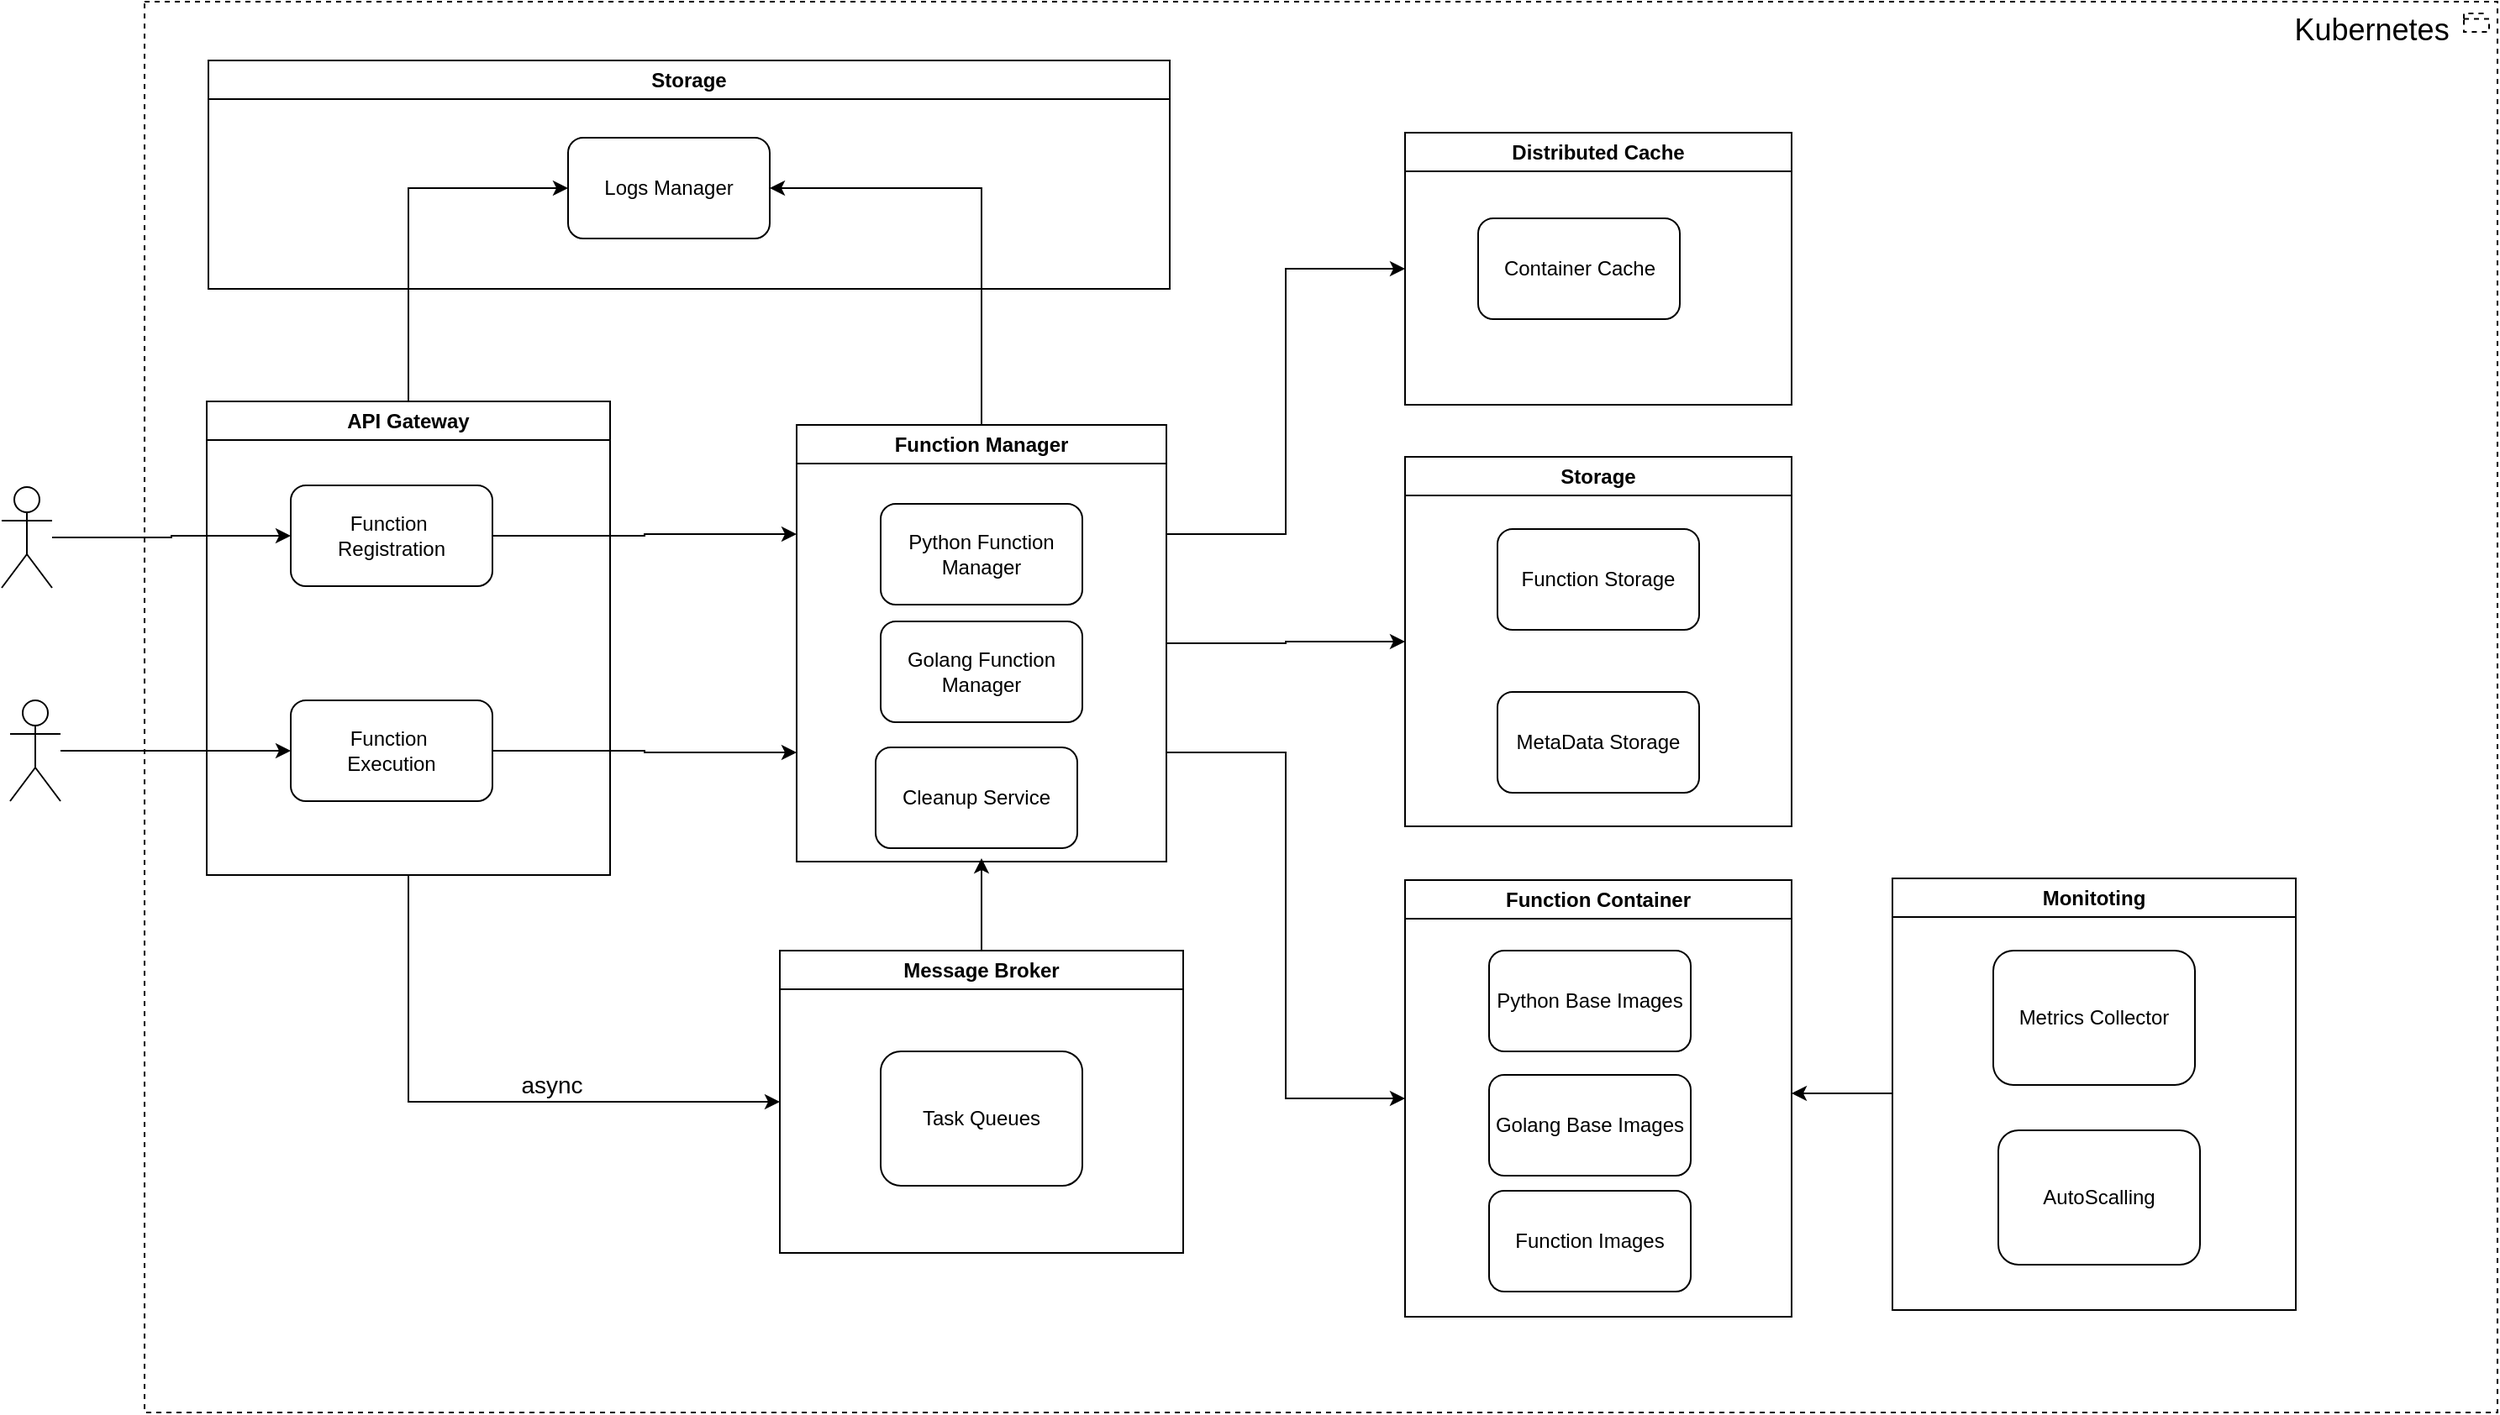 <mxfile version="26.1.1">
  <diagram name="Page-1" id="q_smIXmNjD3gQj3FoVh2">
    <mxGraphModel dx="2280" dy="2551" grid="1" gridSize="10" guides="1" tooltips="1" connect="1" arrows="1" fold="1" page="1" pageScale="1" pageWidth="827" pageHeight="1169" math="0" shadow="0">
      <root>
        <mxCell id="0" />
        <mxCell id="1" parent="0" />
        <mxCell id="-jMpuxN0oTvsBR8SRACN-44" value="" style="edgeStyle=orthogonalEdgeStyle;rounded=0;orthogonalLoop=1;jettySize=auto;html=1;entryX=0;entryY=0.5;entryDx=0;entryDy=0;exitX=0.5;exitY=0;exitDx=0;exitDy=0;" edge="1" parent="1" source="-jMpuxN0oTvsBR8SRACN-3" target="-jMpuxN0oTvsBR8SRACN-40">
          <mxGeometry relative="1" as="geometry">
            <mxPoint x="283" y="-929" as="sourcePoint" />
          </mxGeometry>
        </mxCell>
        <mxCell id="-jMpuxN0oTvsBR8SRACN-82" value="" style="edgeStyle=orthogonalEdgeStyle;rounded=0;orthogonalLoop=1;jettySize=auto;html=1;entryX=0;entryY=0.5;entryDx=0;entryDy=0;exitX=0.5;exitY=1;exitDx=0;exitDy=0;" edge="1" parent="1" source="-jMpuxN0oTvsBR8SRACN-3" target="-jMpuxN0oTvsBR8SRACN-68">
          <mxGeometry relative="1" as="geometry">
            <mxPoint x="282" y="-429" as="targetPoint" />
          </mxGeometry>
        </mxCell>
        <mxCell id="-jMpuxN0oTvsBR8SRACN-83" value="&lt;font style=&quot;font-size: 14px;&quot;&gt;async&lt;/font&gt;" style="edgeLabel;html=1;align=center;verticalAlign=middle;resizable=0;points=[];" vertex="1" connectable="0" parent="-jMpuxN0oTvsBR8SRACN-82">
          <mxGeometry x="0.237" y="-4" relative="1" as="geometry">
            <mxPoint y="-14" as="offset" />
          </mxGeometry>
        </mxCell>
        <mxCell id="-jMpuxN0oTvsBR8SRACN-3" value="API Gateway" style="swimlane;html=1;fillColor=#ffffff;whiteSpace=wrap" vertex="1" parent="1">
          <mxGeometry x="162" y="-902" width="240" height="282" as="geometry" />
        </mxCell>
        <mxCell id="-jMpuxN0oTvsBR8SRACN-23" value="Function&amp;nbsp;&lt;div&gt;Registration&lt;/div&gt;" style="rounded=1;whiteSpace=wrap;html=1;" vertex="1" parent="-jMpuxN0oTvsBR8SRACN-3">
          <mxGeometry x="50" y="50" width="120" height="60" as="geometry" />
        </mxCell>
        <mxCell id="-jMpuxN0oTvsBR8SRACN-24" value="Function&amp;nbsp;&lt;div&gt;Execution&lt;/div&gt;" style="rounded=1;whiteSpace=wrap;html=1;" vertex="1" parent="-jMpuxN0oTvsBR8SRACN-3">
          <mxGeometry x="50" y="178" width="120" height="60" as="geometry" />
        </mxCell>
        <mxCell id="-jMpuxN0oTvsBR8SRACN-61" value="" style="edgeStyle=orthogonalEdgeStyle;rounded=0;orthogonalLoop=1;jettySize=auto;html=1;" edge="1" parent="1" source="-jMpuxN0oTvsBR8SRACN-4" target="-jMpuxN0oTvsBR8SRACN-23">
          <mxGeometry relative="1" as="geometry" />
        </mxCell>
        <mxCell id="-jMpuxN0oTvsBR8SRACN-4" value="" style="shape=umlActor;verticalLabelPosition=bottom;verticalAlign=top;html=1;outlineConnect=0;" vertex="1" parent="1">
          <mxGeometry x="40" y="-851" width="30" height="60" as="geometry" />
        </mxCell>
        <mxCell id="-jMpuxN0oTvsBR8SRACN-49" value="" style="edgeStyle=orthogonalEdgeStyle;rounded=0;orthogonalLoop=1;jettySize=auto;html=1;entryX=0;entryY=0.5;entryDx=0;entryDy=0;exitX=1;exitY=0.25;exitDx=0;exitDy=0;" edge="1" parent="1" source="-jMpuxN0oTvsBR8SRACN-10" target="-jMpuxN0oTvsBR8SRACN-46">
          <mxGeometry relative="1" as="geometry">
            <mxPoint x="805" y="-758" as="targetPoint" />
          </mxGeometry>
        </mxCell>
        <mxCell id="-jMpuxN0oTvsBR8SRACN-56" value="" style="edgeStyle=orthogonalEdgeStyle;rounded=0;orthogonalLoop=1;jettySize=auto;html=1;entryX=1;entryY=0.5;entryDx=0;entryDy=0;exitX=0.5;exitY=0;exitDx=0;exitDy=0;" edge="1" parent="1" source="-jMpuxN0oTvsBR8SRACN-10" target="-jMpuxN0oTvsBR8SRACN-40">
          <mxGeometry relative="1" as="geometry">
            <mxPoint x="623" y="-929" as="sourcePoint" />
            <mxPoint x="623.0" y="-1009" as="targetPoint" />
          </mxGeometry>
        </mxCell>
        <mxCell id="-jMpuxN0oTvsBR8SRACN-60" value="" style="edgeStyle=orthogonalEdgeStyle;rounded=0;orthogonalLoop=1;jettySize=auto;html=1;entryX=0;entryY=0.5;entryDx=0;entryDy=0;" edge="1" parent="1" source="-jMpuxN0oTvsBR8SRACN-10" target="-jMpuxN0oTvsBR8SRACN-57">
          <mxGeometry relative="1" as="geometry" />
        </mxCell>
        <mxCell id="-jMpuxN0oTvsBR8SRACN-72" value="" style="edgeStyle=orthogonalEdgeStyle;rounded=0;orthogonalLoop=1;jettySize=auto;html=1;entryX=0;entryY=0.5;entryDx=0;entryDy=0;exitX=1;exitY=0.75;exitDx=0;exitDy=0;" edge="1" parent="1" source="-jMpuxN0oTvsBR8SRACN-10" target="-jMpuxN0oTvsBR8SRACN-64">
          <mxGeometry relative="1" as="geometry">
            <mxPoint x="623" y="-438" as="targetPoint" />
          </mxGeometry>
        </mxCell>
        <mxCell id="-jMpuxN0oTvsBR8SRACN-10" value="Function Manager" style="swimlane;html=1;fillColor=#ffffff;whiteSpace=wrap" vertex="1" parent="1">
          <mxGeometry x="513" y="-888" width="220" height="260" as="geometry" />
        </mxCell>
        <mxCell id="-jMpuxN0oTvsBR8SRACN-25" value="Python Function Manager" style="rounded=1;whiteSpace=wrap;html=1;" vertex="1" parent="-jMpuxN0oTvsBR8SRACN-10">
          <mxGeometry x="50" y="47" width="120" height="60" as="geometry" />
        </mxCell>
        <mxCell id="-jMpuxN0oTvsBR8SRACN-33" value="Golang Function Manager" style="rounded=1;whiteSpace=wrap;html=1;" vertex="1" parent="-jMpuxN0oTvsBR8SRACN-10">
          <mxGeometry x="50" y="117" width="120" height="60" as="geometry" />
        </mxCell>
        <mxCell id="-jMpuxN0oTvsBR8SRACN-77" value="Cleanup Service" style="rounded=1;whiteSpace=wrap;html=1;" vertex="1" parent="-jMpuxN0oTvsBR8SRACN-10">
          <mxGeometry x="47" y="192" width="120" height="60" as="geometry" />
        </mxCell>
        <mxCell id="-jMpuxN0oTvsBR8SRACN-32" value="" style="edgeStyle=orthogonalEdgeStyle;rounded=0;orthogonalLoop=1;jettySize=auto;html=1;entryX=0;entryY=0.75;entryDx=0;entryDy=0;" edge="1" parent="1" source="-jMpuxN0oTvsBR8SRACN-24" target="-jMpuxN0oTvsBR8SRACN-10">
          <mxGeometry relative="1" as="geometry">
            <mxPoint x="355" y="-688" as="targetPoint" />
          </mxGeometry>
        </mxCell>
        <mxCell id="-jMpuxN0oTvsBR8SRACN-36" value="" style="edgeStyle=orthogonalEdgeStyle;rounded=0;orthogonalLoop=1;jettySize=auto;html=1;entryX=0;entryY=0.25;entryDx=0;entryDy=0;" edge="1" parent="1" source="-jMpuxN0oTvsBR8SRACN-23" target="-jMpuxN0oTvsBR8SRACN-10">
          <mxGeometry relative="1" as="geometry">
            <mxPoint x="505" y="-808" as="targetPoint" />
          </mxGeometry>
        </mxCell>
        <mxCell id="-jMpuxN0oTvsBR8SRACN-38" value="Storage" style="swimlane;html=1;fillColor=#ffffff;whiteSpace=wrap" vertex="1" parent="1">
          <mxGeometry x="163" y="-1105" width="572" height="136" as="geometry" />
        </mxCell>
        <mxCell id="-jMpuxN0oTvsBR8SRACN-40" value="Logs Manager" style="rounded=1;whiteSpace=wrap;html=1;" vertex="1" parent="-jMpuxN0oTvsBR8SRACN-38">
          <mxGeometry x="214" y="46" width="120" height="60" as="geometry" />
        </mxCell>
        <mxCell id="-jMpuxN0oTvsBR8SRACN-46" value="Distributed Cache" style="swimlane;html=1;fillColor=#ffffff;whiteSpace=wrap" vertex="1" parent="1">
          <mxGeometry x="875" y="-1062" width="230" height="162" as="geometry" />
        </mxCell>
        <mxCell id="-jMpuxN0oTvsBR8SRACN-47" value="Container Cache" style="rounded=1;whiteSpace=wrap;html=1;" vertex="1" parent="-jMpuxN0oTvsBR8SRACN-46">
          <mxGeometry x="43.5" y="51" width="120" height="60" as="geometry" />
        </mxCell>
        <mxCell id="-jMpuxN0oTvsBR8SRACN-57" value="Storage" style="swimlane;html=1;fillColor=#ffffff;whiteSpace=wrap" vertex="1" parent="1">
          <mxGeometry x="875" y="-869" width="230" height="220" as="geometry" />
        </mxCell>
        <mxCell id="-jMpuxN0oTvsBR8SRACN-41" value="Function Storage" style="rounded=1;whiteSpace=wrap;html=1;" vertex="1" parent="-jMpuxN0oTvsBR8SRACN-57">
          <mxGeometry x="55" y="43" width="120" height="60" as="geometry" />
        </mxCell>
        <mxCell id="-jMpuxN0oTvsBR8SRACN-50" value="MetaData Storage" style="rounded=1;whiteSpace=wrap;html=1;" vertex="1" parent="-jMpuxN0oTvsBR8SRACN-57">
          <mxGeometry x="55" y="140" width="120" height="60" as="geometry" />
        </mxCell>
        <mxCell id="-jMpuxN0oTvsBR8SRACN-62" value="" style="edgeStyle=orthogonalEdgeStyle;rounded=0;orthogonalLoop=1;jettySize=auto;html=1;" edge="1" parent="1" source="-jMpuxN0oTvsBR8SRACN-7" target="-jMpuxN0oTvsBR8SRACN-24">
          <mxGeometry relative="1" as="geometry" />
        </mxCell>
        <mxCell id="-jMpuxN0oTvsBR8SRACN-7" value="" style="shape=umlActor;verticalLabelPosition=bottom;verticalAlign=top;html=1;outlineConnect=0;" vertex="1" parent="1">
          <mxGeometry x="45" y="-724" width="30" height="60" as="geometry" />
        </mxCell>
        <mxCell id="-jMpuxN0oTvsBR8SRACN-64" value="Function Container" style="swimlane;html=1;fillColor=#ffffff;whiteSpace=wrap" vertex="1" parent="1">
          <mxGeometry x="875" y="-617" width="230" height="260" as="geometry" />
        </mxCell>
        <mxCell id="-jMpuxN0oTvsBR8SRACN-65" value="Python Base Images" style="rounded=1;whiteSpace=wrap;html=1;" vertex="1" parent="-jMpuxN0oTvsBR8SRACN-64">
          <mxGeometry x="50" y="42" width="120" height="60" as="geometry" />
        </mxCell>
        <mxCell id="-jMpuxN0oTvsBR8SRACN-66" value="Golang Base Images" style="rounded=1;whiteSpace=wrap;html=1;" vertex="1" parent="-jMpuxN0oTvsBR8SRACN-64">
          <mxGeometry x="50" y="116" width="120" height="60" as="geometry" />
        </mxCell>
        <mxCell id="-jMpuxN0oTvsBR8SRACN-73" value="Function Images" style="rounded=1;whiteSpace=wrap;html=1;" vertex="1" parent="-jMpuxN0oTvsBR8SRACN-64">
          <mxGeometry x="50" y="185" width="120" height="60" as="geometry" />
        </mxCell>
        <mxCell id="-jMpuxN0oTvsBR8SRACN-74" value="" style="edgeStyle=orthogonalEdgeStyle;rounded=0;orthogonalLoop=1;jettySize=auto;html=1;" edge="1" parent="1" source="-jMpuxN0oTvsBR8SRACN-68">
          <mxGeometry relative="1" as="geometry">
            <mxPoint x="623" y="-630" as="targetPoint" />
          </mxGeometry>
        </mxCell>
        <mxCell id="-jMpuxN0oTvsBR8SRACN-68" value="Message Broker" style="swimlane;html=1;fillColor=#ffffff;whiteSpace=wrap" vertex="1" parent="1">
          <mxGeometry x="503" y="-575" width="240" height="180" as="geometry" />
        </mxCell>
        <mxCell id="-jMpuxN0oTvsBR8SRACN-70" value="Task Queues" style="rounded=1;whiteSpace=wrap;html=1;" vertex="1" parent="-jMpuxN0oTvsBR8SRACN-68">
          <mxGeometry x="60" y="60" width="120" height="80" as="geometry" />
        </mxCell>
        <mxCell id="-jMpuxN0oTvsBR8SRACN-80" value="" style="edgeStyle=orthogonalEdgeStyle;rounded=0;orthogonalLoop=1;jettySize=auto;html=1;" edge="1" parent="1" source="-jMpuxN0oTvsBR8SRACN-75">
          <mxGeometry relative="1" as="geometry">
            <mxPoint x="1105" y="-490" as="targetPoint" />
          </mxGeometry>
        </mxCell>
        <mxCell id="-jMpuxN0oTvsBR8SRACN-75" value="Monitoting" style="swimlane;html=1;fillColor=#ffffff;whiteSpace=wrap" vertex="1" parent="1">
          <mxGeometry x="1165" y="-618" width="240" height="257" as="geometry" />
        </mxCell>
        <mxCell id="-jMpuxN0oTvsBR8SRACN-76" value="Metrics Collector" style="rounded=1;whiteSpace=wrap;html=1;" vertex="1" parent="-jMpuxN0oTvsBR8SRACN-75">
          <mxGeometry x="60" y="43" width="120" height="80" as="geometry" />
        </mxCell>
        <mxCell id="-jMpuxN0oTvsBR8SRACN-78" value="AutoScalling" style="rounded=1;whiteSpace=wrap;html=1;" vertex="1" parent="-jMpuxN0oTvsBR8SRACN-75">
          <mxGeometry x="63" y="150" width="120" height="80" as="geometry" />
        </mxCell>
        <mxCell id="-jMpuxN0oTvsBR8SRACN-85" value="&lt;font style=&quot;font-size: 18px;&quot;&gt;Kubernetes&lt;/font&gt;&amp;nbsp; &amp;nbsp; &amp;nbsp; &amp;nbsp;&amp;nbsp;" style="html=1;outlineConnect=0;whiteSpace=wrap;shape=mxgraph.archimate3.application;appType=grouping;archiType=square;dashed=1;fillColor=none;align=right;horizontal=1;verticalAlign=top;" vertex="1" parent="1">
          <mxGeometry x="125" y="-1140" width="1400" height="840" as="geometry" />
        </mxCell>
      </root>
    </mxGraphModel>
  </diagram>
</mxfile>
